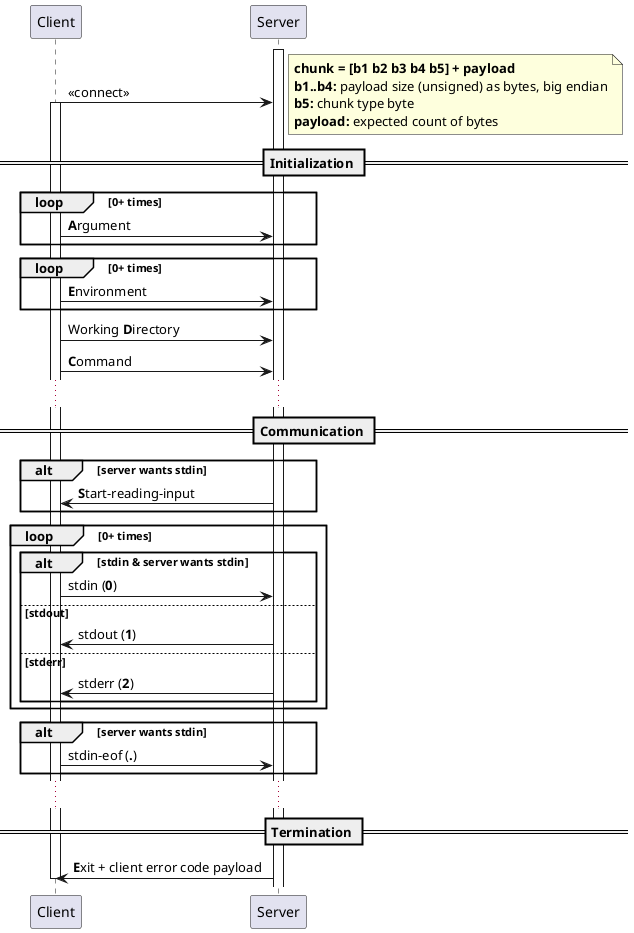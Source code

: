 @startuml

participant Client as c
participant Server as s

activate s

c -> s : «connect»
activate c
note right
<b>chunk = [b1 b2 b3 b4 b5] + payload</b>
<b>b1..b4:</b> payload size (unsigned) as bytes, big endian
<b>b5:</b> chunk type byte
<b>payload:</b> expected count of bytes
end note

== Initialization ==
loop 0+ times
	c -> s : <b>A</b>rgument
end
loop 0+ times
	c -> s : <b>E</b>nvironment
end
c -> s : Working <b>D</b>irectory
c -> s : <b>C</b>ommand

...

== Communication ==

alt server wants stdin
c <- s : <b>S</b>tart-reading-input
end

loop 0+ times
alt stdin & server wants stdin
c -> s : stdin (<b>0</b>)

else stdout
c <- s : stdout (<b>1</b>)
else stderr
c <- s : stderr (<b>2</b>)
end
end

alt server wants stdin
c -> s : stdin-eof (<b>.</b>)
end

...

== Termination ==

c <- s : <b>E</b>xit + client error code payload

deactivate c


@enduml